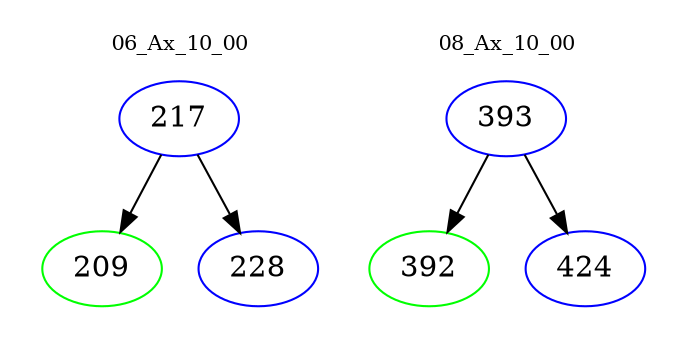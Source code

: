digraph{
subgraph cluster_0 {
color = white
label = "06_Ax_10_00";
fontsize=10;
T0_217 [label="217", color="blue"]
T0_217 -> T0_209 [color="black"]
T0_209 [label="209", color="green"]
T0_217 -> T0_228 [color="black"]
T0_228 [label="228", color="blue"]
}
subgraph cluster_1 {
color = white
label = "08_Ax_10_00";
fontsize=10;
T1_393 [label="393", color="blue"]
T1_393 -> T1_392 [color="black"]
T1_392 [label="392", color="green"]
T1_393 -> T1_424 [color="black"]
T1_424 [label="424", color="blue"]
}
}

